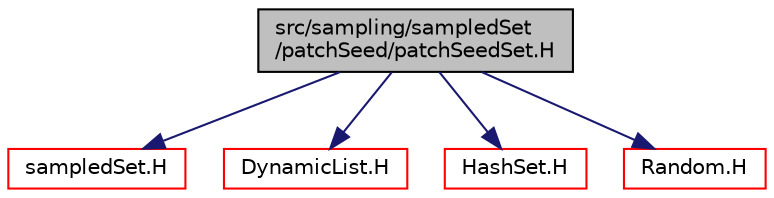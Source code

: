 digraph "src/sampling/sampledSet/patchSeed/patchSeedSet.H"
{
  bgcolor="transparent";
  edge [fontname="Helvetica",fontsize="10",labelfontname="Helvetica",labelfontsize="10"];
  node [fontname="Helvetica",fontsize="10",shape=record];
  Node1 [label="src/sampling/sampledSet\l/patchSeed/patchSeedSet.H",height=0.2,width=0.4,color="black", fillcolor="grey75", style="filled", fontcolor="black"];
  Node1 -> Node2 [color="midnightblue",fontsize="10",style="solid",fontname="Helvetica"];
  Node2 [label="sampledSet.H",height=0.2,width=0.4,color="red",URL="$a09695.html"];
  Node1 -> Node3 [color="midnightblue",fontsize="10",style="solid",fontname="Helvetica"];
  Node3 [label="DynamicList.H",height=0.2,width=0.4,color="red",URL="$a07656.html"];
  Node1 -> Node4 [color="midnightblue",fontsize="10",style="solid",fontname="Helvetica"];
  Node4 [label="HashSet.H",height=0.2,width=0.4,color="red",URL="$a07602.html"];
  Node1 -> Node5 [color="midnightblue",fontsize="10",style="solid",fontname="Helvetica"];
  Node5 [label="Random.H",height=0.2,width=0.4,color="red",URL="$a08942.html"];
}
